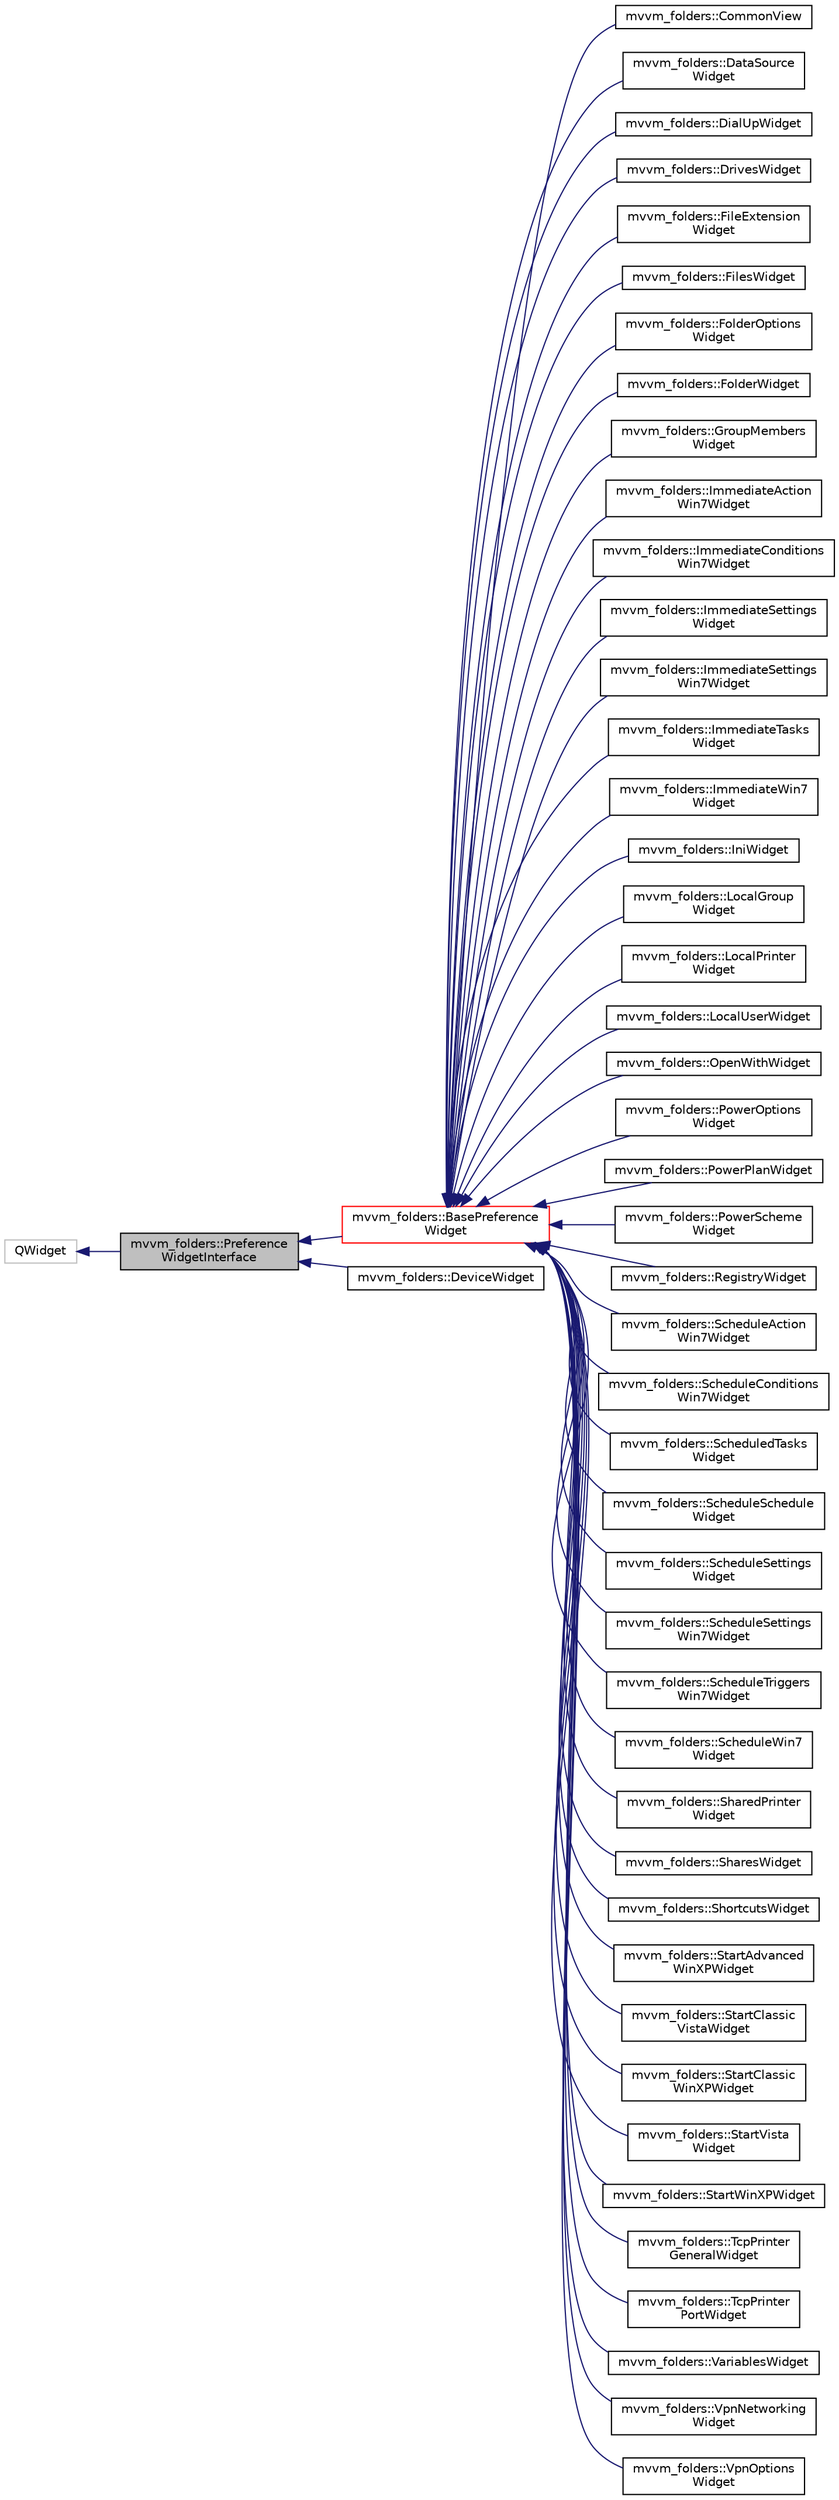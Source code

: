 digraph "mvvm_folders::PreferenceWidgetInterface"
{
 // LATEX_PDF_SIZE
  edge [fontname="Helvetica",fontsize="10",labelfontname="Helvetica",labelfontsize="10"];
  node [fontname="Helvetica",fontsize="10",shape=record];
  rankdir="LR";
  Node1 [label="mvvm_folders::Preference\lWidgetInterface",height=0.2,width=0.4,color="black", fillcolor="grey75", style="filled", fontcolor="black",tooltip=" "];
  Node2 -> Node1 [dir="back",color="midnightblue",fontsize="10",style="solid",fontname="Helvetica"];
  Node2 [label="QWidget",height=0.2,width=0.4,color="grey75", fillcolor="white", style="filled",tooltip=" "];
  Node1 -> Node3 [dir="back",color="midnightblue",fontsize="10",style="solid",fontname="Helvetica"];
  Node3 [label="mvvm_folders::BasePreference\lWidget",height=0.2,width=0.4,color="red", fillcolor="white", style="filled",URL="$classmvvm__folders_1_1_base_preference_widget.html",tooltip=" "];
  Node3 -> Node4 [dir="back",color="midnightblue",fontsize="10",style="solid",fontname="Helvetica"];
  Node4 [label="mvvm_folders::CommonView",height=0.2,width=0.4,color="black", fillcolor="white", style="filled",URL="$classmvvm__folders_1_1_common_view.html",tooltip=" "];
  Node3 -> Node5 [dir="back",color="midnightblue",fontsize="10",style="solid",fontname="Helvetica"];
  Node5 [label="mvvm_folders::DataSource\lWidget",height=0.2,width=0.4,color="black", fillcolor="white", style="filled",URL="$classmvvm__folders_1_1_data_source_widget.html",tooltip="Folder item representation for editor."];
  Node3 -> Node6 [dir="back",color="midnightblue",fontsize="10",style="solid",fontname="Helvetica"];
  Node6 [label="mvvm_folders::DialUpWidget",height=0.2,width=0.4,color="black", fillcolor="white", style="filled",URL="$classmvvm__folders_1_1_dial_up_widget.html",tooltip="Dial up widget."];
  Node3 -> Node7 [dir="back",color="midnightblue",fontsize="10",style="solid",fontname="Helvetica"];
  Node7 [label="mvvm_folders::DrivesWidget",height=0.2,width=0.4,color="black", fillcolor="white", style="filled",URL="$classmvvm__folders_1_1_drives_widget.html",tooltip="Folder item representation for editor."];
  Node3 -> Node8 [dir="back",color="midnightblue",fontsize="10",style="solid",fontname="Helvetica"];
  Node8 [label="mvvm_folders::FileExtension\lWidget",height=0.2,width=0.4,color="black", fillcolor="white", style="filled",URL="$classmvvm__folders_1_1_file_extension_widget.html",tooltip="FileExtension representation for editor."];
  Node3 -> Node9 [dir="back",color="midnightblue",fontsize="10",style="solid",fontname="Helvetica"];
  Node9 [label="mvvm_folders::FilesWidget",height=0.2,width=0.4,color="black", fillcolor="white", style="filled",URL="$classmvvm__folders_1_1_files_widget.html",tooltip="Folder item representation for editor."];
  Node3 -> Node10 [dir="back",color="midnightblue",fontsize="10",style="solid",fontname="Helvetica"];
  Node10 [label="mvvm_folders::FolderOptions\lWidget",height=0.2,width=0.4,color="black", fillcolor="white", style="filled",URL="$classmvvm__folders_1_1_folder_options_widget.html",tooltip="Folder item representation for editor."];
  Node3 -> Node11 [dir="back",color="midnightblue",fontsize="10",style="solid",fontname="Helvetica"];
  Node11 [label="mvvm_folders::FolderWidget",height=0.2,width=0.4,color="black", fillcolor="white", style="filled",URL="$classmvvm__folders_1_1_folder_widget.html",tooltip="Folder item representation for editor."];
  Node3 -> Node12 [dir="back",color="midnightblue",fontsize="10",style="solid",fontname="Helvetica"];
  Node12 [label="mvvm_folders::GroupMembers\lWidget",height=0.2,width=0.4,color="black", fillcolor="white", style="filled",URL="$classmvvm__folders_1_1_group_members_widget.html",tooltip="Folder item representation for editor."];
  Node3 -> Node13 [dir="back",color="midnightblue",fontsize="10",style="solid",fontname="Helvetica"];
  Node13 [label="mvvm_folders::ImmediateAction\lWin7Widget",height=0.2,width=0.4,color="black", fillcolor="white", style="filled",URL="$classmvvm__folders_1_1_immediate_action_win7_widget.html",tooltip="ImmediateActionWin7 representation for editor."];
  Node3 -> Node14 [dir="back",color="midnightblue",fontsize="10",style="solid",fontname="Helvetica"];
  Node14 [label="mvvm_folders::ImmediateConditions\lWin7Widget",height=0.2,width=0.4,color="black", fillcolor="white", style="filled",URL="$classmvvm__folders_1_1_immediate_conditions_win7_widget.html",tooltip="ImmediateConditionsWin7 representation for editor."];
  Node3 -> Node15 [dir="back",color="midnightblue",fontsize="10",style="solid",fontname="Helvetica"];
  Node15 [label="mvvm_folders::ImmediateSettings\lWidget",height=0.2,width=0.4,color="black", fillcolor="white", style="filled",URL="$classmvvm__folders_1_1_immediate_settings_widget.html",tooltip="ImmediateSettings representation for editor."];
  Node3 -> Node16 [dir="back",color="midnightblue",fontsize="10",style="solid",fontname="Helvetica"];
  Node16 [label="mvvm_folders::ImmediateSettings\lWin7Widget",height=0.2,width=0.4,color="black", fillcolor="white", style="filled",URL="$classmvvm__folders_1_1_immediate_settings_win7_widget.html",tooltip="ImmediateSettingsWin7 representation for editor."];
  Node3 -> Node17 [dir="back",color="midnightblue",fontsize="10",style="solid",fontname="Helvetica"];
  Node17 [label="mvvm_folders::ImmediateTasks\lWidget",height=0.2,width=0.4,color="black", fillcolor="white", style="filled",URL="$classmvvm__folders_1_1_immediate_tasks_widget.html",tooltip="ImmediateTasks representation for editor."];
  Node3 -> Node18 [dir="back",color="midnightblue",fontsize="10",style="solid",fontname="Helvetica"];
  Node18 [label="mvvm_folders::ImmediateWin7\lWidget",height=0.2,width=0.4,color="black", fillcolor="white", style="filled",URL="$classmvvm__folders_1_1_immediate_win7_widget.html",tooltip="ImmediateWin7 representation for editor."];
  Node3 -> Node19 [dir="back",color="midnightblue",fontsize="10",style="solid",fontname="Helvetica"];
  Node19 [label="mvvm_folders::IniWidget",height=0.2,width=0.4,color="black", fillcolor="white", style="filled",URL="$classmvvm__folders_1_1_ini_widget.html",tooltip="Folder item representation for editor."];
  Node3 -> Node20 [dir="back",color="midnightblue",fontsize="10",style="solid",fontname="Helvetica"];
  Node20 [label="mvvm_folders::LocalGroup\lWidget",height=0.2,width=0.4,color="black", fillcolor="white", style="filled",URL="$classmvvm__folders_1_1_local_group_widget.html",tooltip="Folder item representation for editor."];
  Node3 -> Node21 [dir="back",color="midnightblue",fontsize="10",style="solid",fontname="Helvetica"];
  Node21 [label="mvvm_folders::LocalPrinter\lWidget",height=0.2,width=0.4,color="black", fillcolor="white", style="filled",URL="$classmvvm__folders_1_1_local_printer_widget.html",tooltip="LocalPrinter representation for editor."];
  Node3 -> Node22 [dir="back",color="midnightblue",fontsize="10",style="solid",fontname="Helvetica"];
  Node22 [label="mvvm_folders::LocalUserWidget",height=0.2,width=0.4,color="black", fillcolor="white", style="filled",URL="$classmvvm__folders_1_1_local_user_widget.html",tooltip="Folder item representation for editor."];
  Node3 -> Node23 [dir="back",color="midnightblue",fontsize="10",style="solid",fontname="Helvetica"];
  Node23 [label="mvvm_folders::OpenWithWidget",height=0.2,width=0.4,color="black", fillcolor="white", style="filled",URL="$classmvvm__folders_1_1_open_with_widget.html",tooltip="Folder item representation for editor."];
  Node3 -> Node24 [dir="back",color="midnightblue",fontsize="10",style="solid",fontname="Helvetica"];
  Node24 [label="mvvm_folders::PowerOptions\lWidget",height=0.2,width=0.4,color="black", fillcolor="white", style="filled",URL="$classmvvm__folders_1_1_power_options_widget.html",tooltip="Folder item representation for editor."];
  Node3 -> Node25 [dir="back",color="midnightblue",fontsize="10",style="solid",fontname="Helvetica"];
  Node25 [label="mvvm_folders::PowerPlanWidget",height=0.2,width=0.4,color="black", fillcolor="white", style="filled",URL="$classmvvm__folders_1_1_power_plan_widget.html",tooltip="Folder item representation for editor."];
  Node3 -> Node26 [dir="back",color="midnightblue",fontsize="10",style="solid",fontname="Helvetica"];
  Node26 [label="mvvm_folders::PowerScheme\lWidget",height=0.2,width=0.4,color="black", fillcolor="white", style="filled",URL="$classmvvm__folders_1_1_power_scheme_widget.html",tooltip="Folder item representation for editor."];
  Node3 -> Node27 [dir="back",color="midnightblue",fontsize="10",style="solid",fontname="Helvetica"];
  Node27 [label="mvvm_folders::RegistryWidget",height=0.2,width=0.4,color="black", fillcolor="white", style="filled",URL="$classmvvm__folders_1_1_registry_widget.html",tooltip="Folder item representation for editor."];
  Node3 -> Node28 [dir="back",color="midnightblue",fontsize="10",style="solid",fontname="Helvetica"];
  Node28 [label="mvvm_folders::ScheduleAction\lWin7Widget",height=0.2,width=0.4,color="black", fillcolor="white", style="filled",URL="$classmvvm__folders_1_1_schedule_action_win7_widget.html",tooltip="ScheduleActionWin7 representation for editor."];
  Node3 -> Node29 [dir="back",color="midnightblue",fontsize="10",style="solid",fontname="Helvetica"];
  Node29 [label="mvvm_folders::ScheduleConditions\lWin7Widget",height=0.2,width=0.4,color="black", fillcolor="white", style="filled",URL="$classmvvm__folders_1_1_schedule_conditions_win7_widget.html",tooltip="ScheduleConditionsWin7 representation for editor."];
  Node3 -> Node30 [dir="back",color="midnightblue",fontsize="10",style="solid",fontname="Helvetica"];
  Node30 [label="mvvm_folders::ScheduledTasks\lWidget",height=0.2,width=0.4,color="black", fillcolor="white", style="filled",URL="$classmvvm__folders_1_1_scheduled_tasks_widget.html",tooltip="ScheduledTasks representation for editor."];
  Node3 -> Node31 [dir="back",color="midnightblue",fontsize="10",style="solid",fontname="Helvetica"];
  Node31 [label="mvvm_folders::ScheduleSchedule\lWidget",height=0.2,width=0.4,color="black", fillcolor="white", style="filled",URL="$classmvvm__folders_1_1_schedule_schedule_widget.html",tooltip="ScheduleSchedule representation for editor."];
  Node3 -> Node32 [dir="back",color="midnightblue",fontsize="10",style="solid",fontname="Helvetica"];
  Node32 [label="mvvm_folders::ScheduleSettings\lWidget",height=0.2,width=0.4,color="black", fillcolor="white", style="filled",URL="$classmvvm__folders_1_1_schedule_settings_widget.html",tooltip="ScheduleSettings representation for editor."];
  Node3 -> Node33 [dir="back",color="midnightblue",fontsize="10",style="solid",fontname="Helvetica"];
  Node33 [label="mvvm_folders::ScheduleSettings\lWin7Widget",height=0.2,width=0.4,color="black", fillcolor="white", style="filled",URL="$classmvvm__folders_1_1_schedule_settings_win7_widget.html",tooltip="ScheduleSettingsWin7 representation for editor."];
  Node3 -> Node34 [dir="back",color="midnightblue",fontsize="10",style="solid",fontname="Helvetica"];
  Node34 [label="mvvm_folders::ScheduleTriggers\lWin7Widget",height=0.2,width=0.4,color="black", fillcolor="white", style="filled",URL="$classmvvm__folders_1_1_schedule_triggers_win7_widget.html",tooltip="ScheduleTriggersWin7 representation for editor."];
  Node3 -> Node35 [dir="back",color="midnightblue",fontsize="10",style="solid",fontname="Helvetica"];
  Node35 [label="mvvm_folders::ScheduleWin7\lWidget",height=0.2,width=0.4,color="black", fillcolor="white", style="filled",URL="$classmvvm__folders_1_1_schedule_win7_widget.html",tooltip="ScheduleWin7 representation for editor."];
  Node3 -> Node36 [dir="back",color="midnightblue",fontsize="10",style="solid",fontname="Helvetica"];
  Node36 [label="mvvm_folders::SharedPrinter\lWidget",height=0.2,width=0.4,color="black", fillcolor="white", style="filled",URL="$classmvvm__folders_1_1_shared_printer_widget.html",tooltip="Folder item representation for editor."];
  Node3 -> Node37 [dir="back",color="midnightblue",fontsize="10",style="solid",fontname="Helvetica"];
  Node37 [label="mvvm_folders::SharesWidget",height=0.2,width=0.4,color="black", fillcolor="white", style="filled",URL="$classmvvm__folders_1_1_shares_widget.html",tooltip="Folder item representation for editor."];
  Node3 -> Node38 [dir="back",color="midnightblue",fontsize="10",style="solid",fontname="Helvetica"];
  Node38 [label="mvvm_folders::ShortcutsWidget",height=0.2,width=0.4,color="black", fillcolor="white", style="filled",URL="$classmvvm__folders_1_1_shortcuts_widget.html",tooltip="Folder item representation for editor."];
  Node3 -> Node39 [dir="back",color="midnightblue",fontsize="10",style="solid",fontname="Helvetica"];
  Node39 [label="mvvm_folders::StartAdvanced\lWinXPWidget",height=0.2,width=0.4,color="black", fillcolor="white", style="filled",URL="$classmvvm__folders_1_1_start_advanced_win_x_p_widget.html",tooltip="StartAdvancedWinXp representation for editor."];
  Node3 -> Node40 [dir="back",color="midnightblue",fontsize="10",style="solid",fontname="Helvetica"];
  Node40 [label="mvvm_folders::StartClassic\lVistaWidget",height=0.2,width=0.4,color="black", fillcolor="white", style="filled",URL="$classmvvm__folders_1_1_start_classic_vista_widget.html",tooltip="StartClassicVista representation for editor."];
  Node3 -> Node41 [dir="back",color="midnightblue",fontsize="10",style="solid",fontname="Helvetica"];
  Node41 [label="mvvm_folders::StartClassic\lWinXPWidget",height=0.2,width=0.4,color="black", fillcolor="white", style="filled",URL="$classmvvm__folders_1_1_start_classic_win_x_p_widget.html",tooltip="StartClassicWinXp representation for editor."];
  Node3 -> Node42 [dir="back",color="midnightblue",fontsize="10",style="solid",fontname="Helvetica"];
  Node42 [label="mvvm_folders::StartVista\lWidget",height=0.2,width=0.4,color="black", fillcolor="white", style="filled",URL="$classmvvm__folders_1_1_start_vista_widget.html",tooltip="StartVista representation for editor."];
  Node3 -> Node43 [dir="back",color="midnightblue",fontsize="10",style="solid",fontname="Helvetica"];
  Node43 [label="mvvm_folders::StartWinXPWidget",height=0.2,width=0.4,color="black", fillcolor="white", style="filled",URL="$classmvvm__folders_1_1_start_win_x_p_widget.html",tooltip="StartWinXp representation for editor."];
  Node3 -> Node44 [dir="back",color="midnightblue",fontsize="10",style="solid",fontname="Helvetica"];
  Node44 [label="mvvm_folders::TcpPrinter\lGeneralWidget",height=0.2,width=0.4,color="black", fillcolor="white", style="filled",URL="$classmvvm__folders_1_1_tcp_printer_general_widget.html",tooltip="Folder item representation for editor."];
  Node3 -> Node45 [dir="back",color="midnightblue",fontsize="10",style="solid",fontname="Helvetica"];
  Node45 [label="mvvm_folders::TcpPrinter\lPortWidget",height=0.2,width=0.4,color="black", fillcolor="white", style="filled",URL="$classmvvm__folders_1_1_tcp_printer_port_widget.html",tooltip="Tcp printer port widget for editor."];
  Node3 -> Node46 [dir="back",color="midnightblue",fontsize="10",style="solid",fontname="Helvetica"];
  Node46 [label="mvvm_folders::VariablesWidget",height=0.2,width=0.4,color="black", fillcolor="white", style="filled",URL="$classmvvm__folders_1_1_variables_widget.html",tooltip="Folder item representation for editor."];
  Node3 -> Node47 [dir="back",color="midnightblue",fontsize="10",style="solid",fontname="Helvetica"];
  Node47 [label="mvvm_folders::VpnNetworking\lWidget",height=0.2,width=0.4,color="black", fillcolor="white", style="filled",URL="$classmvvm__folders_1_1_vpn_networking_widget.html",tooltip="Vpn networking widget."];
  Node3 -> Node48 [dir="back",color="midnightblue",fontsize="10",style="solid",fontname="Helvetica"];
  Node48 [label="mvvm_folders::VpnOptions\lWidget",height=0.2,width=0.4,color="black", fillcolor="white", style="filled",URL="$classmvvm__folders_1_1_vpn_options_widget.html",tooltip="Vpn options widget."];
  Node1 -> Node51 [dir="back",color="midnightblue",fontsize="10",style="solid",fontname="Helvetica"];
  Node51 [label="mvvm_folders::DeviceWidget",height=0.2,width=0.4,color="black", fillcolor="white", style="filled",URL="$classmvvm__folders_1_1_device_widget.html",tooltip="Device item representation for editor."];
}
